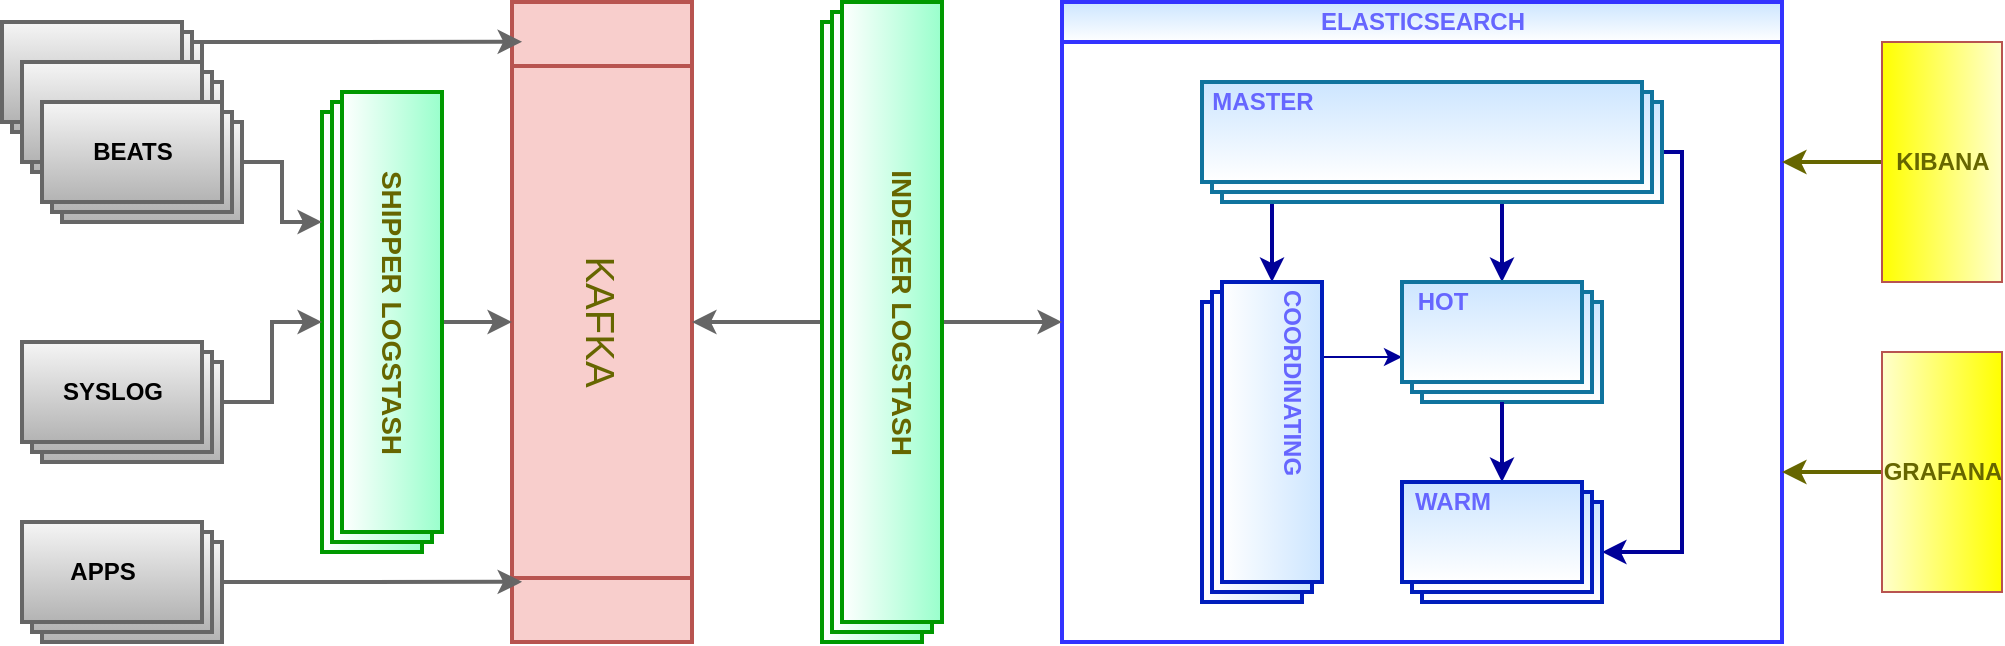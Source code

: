 <mxfile version="14.4.4" type="github">
  <diagram id="R2lEEEUBdFMjLlhIrx00" name="Page-1">
    <mxGraphModel dx="1422" dy="762" grid="1" gridSize="10" guides="1" tooltips="1" connect="1" arrows="1" fold="1" page="1" pageScale="1" pageWidth="1600" pageHeight="900" math="0" shadow="0" extFonts="Permanent Marker^https://fonts.googleapis.com/css?family=Permanent+Marker">
      <root>
        <mxCell id="0" />
        <mxCell id="1" parent="0" />
        <mxCell id="uSduwXZltjfLBemW7_SH-1" value="&lt;span style=&quot;font-size: 20px;&quot;&gt;KAFKA&lt;/span&gt;" style="shape=process;whiteSpace=wrap;html=1;backgroundOutline=1;direction=west;verticalAlign=middle;fontStyle=0;labelBackgroundColor=none;labelBorderColor=none;fillColor=#f8cecc;strokeColor=#b85450;rotation=90;flipV=1;flipH=0;fontSize=20;strokeWidth=2;labelPosition=center;verticalLabelPosition=middle;align=center;fontColor=#666600;" parent="1" vertex="1">
          <mxGeometry x="460" y="315" width="320" height="90" as="geometry" />
        </mxCell>
        <mxCell id="uSduwXZltjfLBemW7_SH-2" value="ELASTICSEARCH" style="swimlane;html=1;startSize=20;horizontal=1;containerType=tree;labelBackgroundColor=none;fillColor=#cce5ff;rounded=0;shadow=0;sketch=0;gradientColor=#ffffff;swimlaneFillColor=none;strokeColor=#3333FF;strokeWidth=2;fontColor=#6666FF;" parent="1" vertex="1">
          <mxGeometry x="850" y="200" width="360" height="320" as="geometry" />
        </mxCell>
        <mxCell id="uSduwXZltjfLBemW7_SH-36" style="edgeStyle=orthogonalEdgeStyle;rounded=0;orthogonalLoop=1;jettySize=auto;html=1;entryX=0;entryY=0;entryDx=0;entryDy=25;entryPerimeter=0;fontColor=#FF3333;strokeColor=#000099;strokeWidth=2;" parent="uSduwXZltjfLBemW7_SH-2" source="uSduwXZltjfLBemW7_SH-19" target="uSduwXZltjfLBemW7_SH-28" edge="1">
          <mxGeometry relative="1" as="geometry">
            <Array as="points">
              <mxPoint x="105" y="110" />
              <mxPoint x="105" y="110" />
            </Array>
          </mxGeometry>
        </mxCell>
        <mxCell id="uSduwXZltjfLBemW7_SH-68" style="edgeStyle=orthogonalEdgeStyle;rounded=0;orthogonalLoop=1;jettySize=auto;html=1;exitX=0;exitY=0;exitDx=120;exitDy=60;exitPerimeter=0;fontColor=#FF3333;strokeColor=#000099;strokeWidth=2;" parent="uSduwXZltjfLBemW7_SH-2" source="uSduwXZltjfLBemW7_SH-19" target="uSduwXZltjfLBemW7_SH-52" edge="1">
          <mxGeometry relative="1" as="geometry">
            <Array as="points">
              <mxPoint x="220" y="100" />
            </Array>
          </mxGeometry>
        </mxCell>
        <mxCell id="uSduwXZltjfLBemW7_SH-69" style="edgeStyle=orthogonalEdgeStyle;rounded=0;orthogonalLoop=1;jettySize=auto;html=1;exitX=0;exitY=0;exitDx=230;exitDy=35;exitPerimeter=0;entryX=0;entryY=0;entryDx=100;entryDy=35;entryPerimeter=0;fontColor=#FF3333;strokeColor=#000099;strokeWidth=2;" parent="uSduwXZltjfLBemW7_SH-2" source="uSduwXZltjfLBemW7_SH-19" target="uSduwXZltjfLBemW7_SH-54" edge="1">
          <mxGeometry relative="1" as="geometry">
            <Array as="points">
              <mxPoint x="310" y="75" />
              <mxPoint x="310" y="275" />
            </Array>
          </mxGeometry>
        </mxCell>
        <mxCell id="uSduwXZltjfLBemW7_SH-19" value="" style="verticalLabelPosition=bottom;verticalAlign=top;html=1;shape=mxgraph.basic.layered_rect;dx=10;outlineConnect=0;labelBackgroundColor=none;labelBorderColor=none;strokeColor=#10739e;strokeWidth=2;fillColor=#CCE5FF;gradientColor=#ffffff;fontStyle=1;fontColor=#6666FF;" parent="uSduwXZltjfLBemW7_SH-2" vertex="1">
          <mxGeometry x="70" y="40" width="230" height="60" as="geometry" />
        </mxCell>
        <mxCell id="uSduwXZltjfLBemW7_SH-67" style="edgeStyle=orthogonalEdgeStyle;rounded=0;orthogonalLoop=1;jettySize=auto;html=1;exitX=0;exitY=0;exitDx=37.5;exitDy=0;exitPerimeter=0;entryX=0;entryY=0;entryDx=0;entryDy=37.5;entryPerimeter=0;fontColor=#FF3333;strokeColor=#000099;" parent="uSduwXZltjfLBemW7_SH-2" source="uSduwXZltjfLBemW7_SH-28" target="uSduwXZltjfLBemW7_SH-52" edge="1">
          <mxGeometry relative="1" as="geometry" />
        </mxCell>
        <mxCell id="uSduwXZltjfLBemW7_SH-28" value="" style="verticalLabelPosition=bottom;verticalAlign=top;html=1;shape=mxgraph.basic.layered_rect;dx=10;outlineConnect=0;labelBackgroundColor=none;fontColor=#ffffff;labelBorderColor=none;direction=south;strokeColor=#001DBC;strokeWidth=2;fillColor=#CCE5FF;gradientColor=#ffffff;" parent="uSduwXZltjfLBemW7_SH-2" vertex="1">
          <mxGeometry x="70" y="140" width="60" height="160" as="geometry" />
        </mxCell>
        <mxCell id="uSduwXZltjfLBemW7_SH-52" value="" style="verticalLabelPosition=bottom;verticalAlign=top;html=1;shape=mxgraph.basic.layered_rect;dx=10;outlineConnect=0;labelBackgroundColor=none;strokeColor=#10739e;strokeWidth=2;fillColor=#CCE5FF;gradientColor=#ffffff;" parent="uSduwXZltjfLBemW7_SH-2" vertex="1">
          <mxGeometry x="170" y="140" width="100" height="60" as="geometry" />
        </mxCell>
        <mxCell id="uSduwXZltjfLBemW7_SH-53" value="" style="edgeStyle=orthogonalEdgeStyle;rounded=0;orthogonalLoop=1;jettySize=auto;html=1;strokeColor=#000099;strokeWidth=2;" parent="uSduwXZltjfLBemW7_SH-2" source="uSduwXZltjfLBemW7_SH-52" target="uSduwXZltjfLBemW7_SH-54" edge="1">
          <mxGeometry relative="1" as="geometry" />
        </mxCell>
        <mxCell id="uSduwXZltjfLBemW7_SH-54" value="" style="verticalLabelPosition=bottom;verticalAlign=top;html=1;shape=mxgraph.basic.layered_rect;dx=10;outlineConnect=0;labelBackgroundColor=none;fontColor=#ffffff;strokeWidth=2;strokeColor=#001DBC;fillColor=#CCE5FF;gradientColor=#ffffff;" parent="uSduwXZltjfLBemW7_SH-2" vertex="1">
          <mxGeometry x="170" y="240" width="100" height="60" as="geometry" />
        </mxCell>
        <mxCell id="uSduwXZltjfLBemW7_SH-75" value="COORDINATING" style="text;html=1;align=center;verticalAlign=middle;resizable=0;points=[];autosize=1;rotation=90;fontColor=#6666FF;fontStyle=1" parent="uSduwXZltjfLBemW7_SH-2" vertex="1">
          <mxGeometry x="60" y="180" width="110" height="20" as="geometry" />
        </mxCell>
        <mxCell id="uSduwXZltjfLBemW7_SH-88" value="HOT" style="text;html=1;align=center;verticalAlign=middle;resizable=0;points=[];autosize=1;fontColor=#6666FF;fontStyle=1" parent="uSduwXZltjfLBemW7_SH-2" vertex="1">
          <mxGeometry x="170" y="140" width="40" height="20" as="geometry" />
        </mxCell>
        <mxCell id="uSduwXZltjfLBemW7_SH-89" value="WARM" style="text;html=1;align=center;verticalAlign=middle;resizable=0;points=[];autosize=1;fontColor=#6666FF;fontStyle=1" parent="uSduwXZltjfLBemW7_SH-2" vertex="1">
          <mxGeometry x="170" y="240" width="50" height="20" as="geometry" />
        </mxCell>
        <mxCell id="uSduwXZltjfLBemW7_SH-90" value="MASTER" style="text;html=1;align=center;verticalAlign=middle;resizable=0;points=[];autosize=1;fontColor=#6666FF;fontStyle=1" parent="uSduwXZltjfLBemW7_SH-2" vertex="1">
          <mxGeometry x="65" y="40" width="70" height="20" as="geometry" />
        </mxCell>
        <mxCell id="wwj9QO_b-XbSle_AMWVH-4" style="edgeStyle=orthogonalEdgeStyle;rounded=0;orthogonalLoop=1;jettySize=auto;html=1;entryX=1;entryY=0.25;entryDx=0;entryDy=0;fontColor=#666600;strokeColor=#666600;strokeWidth=2;" parent="1" source="wwj9QO_b-XbSle_AMWVH-1" target="uSduwXZltjfLBemW7_SH-2" edge="1">
          <mxGeometry relative="1" as="geometry" />
        </mxCell>
        <mxCell id="wwj9QO_b-XbSle_AMWVH-1" value="KIBANA" style="verticalLabelPosition=middle;verticalAlign=middle;shape=mxgraph.basic.rect;fillColor2=none;strokeWidth=1;size=20;indent=5;rounded=0;shadow=0;labelBackgroundColor=none;sketch=0;rotation=90;horizontal=0;labelPosition=center;align=center;html=1;strokeColor=#b85450;fillColor=#FFFF00;gradientDirection=north;gradientColor=#FFFFCC;fontColor=#666600;fontStyle=1;rotatable=0;" parent="1" vertex="1">
          <mxGeometry x="1230" y="250" width="120" height="60" as="geometry" />
        </mxCell>
        <mxCell id="wwj9QO_b-XbSle_AMWVH-5" style="edgeStyle=orthogonalEdgeStyle;rounded=0;orthogonalLoop=1;jettySize=auto;html=1;fontColor=#666600;strokeColor=#666600;strokeWidth=2;" parent="1" source="wwj9QO_b-XbSle_AMWVH-3" edge="1">
          <mxGeometry relative="1" as="geometry">
            <mxPoint x="1210" y="435" as="targetPoint" />
          </mxGeometry>
        </mxCell>
        <mxCell id="wwj9QO_b-XbSle_AMWVH-3" value="GRAFANA" style="verticalLabelPosition=middle;verticalAlign=middle;shape=mxgraph.basic.rect;fillColor2=none;strokeWidth=1;size=20;indent=5;rounded=0;shadow=0;labelBackgroundColor=none;sketch=0;rotation=90;horizontal=0;labelPosition=center;align=center;html=1;strokeColor=#b85450;fillColor=#FFFF00;gradientDirection=north;gradientColor=#FFFFCC;fontStyle=1;fontColor=#666600;direction=west;perimeterSpacing=0;snapToPoint=0;portConstraintRotation=0;metaEdit=0;backgroundOutline=0;rotatable=0;" parent="1" vertex="1">
          <mxGeometry x="1230" y="405" width="120" height="60" as="geometry" />
        </mxCell>
        <mxCell id="wwj9QO_b-XbSle_AMWVH-21" style="edgeStyle=orthogonalEdgeStyle;rounded=0;orthogonalLoop=1;jettySize=auto;html=1;entryX=0.5;entryY=1;entryDx=0;entryDy=0;strokeColor=#666666;strokeWidth=2;fontSize=20;fontColor=#00CC00;fillColor=#f5f5f5;" parent="1" source="wwj9QO_b-XbSle_AMWVH-17" target="uSduwXZltjfLBemW7_SH-1" edge="1">
          <mxGeometry relative="1" as="geometry" />
        </mxCell>
        <mxCell id="wwj9QO_b-XbSle_AMWVH-22" style="edgeStyle=orthogonalEdgeStyle;rounded=0;orthogonalLoop=1;jettySize=auto;html=1;entryX=0;entryY=0.5;entryDx=0;entryDy=0;strokeColor=#666666;strokeWidth=2;fontSize=20;fontColor=#00CC00;fillColor=#f5f5f5;" parent="1" source="wwj9QO_b-XbSle_AMWVH-17" target="uSduwXZltjfLBemW7_SH-2" edge="1">
          <mxGeometry relative="1" as="geometry" />
        </mxCell>
        <mxCell id="wwj9QO_b-XbSle_AMWVH-17" value="" style="verticalLabelPosition=bottom;verticalAlign=top;html=1;shape=mxgraph.basic.layered_rect;dx=10;outlineConnect=0;labelBackgroundColor=none;fontColor=#ffffff;labelBorderColor=none;direction=south;strokeWidth=2;gradientColor=#ffffff;fillColor=#99FFCC;strokeColor=#009900;" parent="1" vertex="1">
          <mxGeometry x="730" y="200" width="60" height="320" as="geometry" />
        </mxCell>
        <mxCell id="wwj9QO_b-XbSle_AMWVH-20" style="edgeStyle=orthogonalEdgeStyle;rounded=0;orthogonalLoop=1;jettySize=auto;html=1;entryX=0.5;entryY=0;entryDx=0;entryDy=0;strokeColor=#666666;strokeWidth=2;fontSize=20;fontColor=#00CC00;fillColor=#f5f5f5;" parent="1" source="wwj9QO_b-XbSle_AMWVH-18" target="uSduwXZltjfLBemW7_SH-1" edge="1">
          <mxGeometry relative="1" as="geometry" />
        </mxCell>
        <mxCell id="wwj9QO_b-XbSle_AMWVH-18" value="" style="verticalLabelPosition=bottom;verticalAlign=top;html=1;shape=mxgraph.basic.layered_rect;dx=10;outlineConnect=0;labelBackgroundColor=none;fontColor=#ffffff;labelBorderColor=none;direction=south;strokeWidth=2;gradientColor=#ffffff;fillColor=#99FFCC;strokeColor=#009900;" parent="1" vertex="1">
          <mxGeometry x="480" y="245" width="60" height="230" as="geometry" />
        </mxCell>
        <mxCell id="wwj9QO_b-XbSle_AMWVH-23" value="SHIPPER LOGSTASH" style="text;html=1;align=center;verticalAlign=middle;resizable=0;points=[];autosize=1;fontSize=14;rotation=90;fontColor=#666600;fontStyle=1" parent="1" vertex="1">
          <mxGeometry x="435" y="345" width="160" height="20" as="geometry" />
        </mxCell>
        <mxCell id="wwj9QO_b-XbSle_AMWVH-24" value="INDEXER LOGSTASH" style="text;html=1;align=center;verticalAlign=middle;resizable=0;points=[];autosize=1;fontSize=14;rotation=90;fontColor=#666600;fontStyle=1" parent="1" vertex="1">
          <mxGeometry x="690" y="345" width="160" height="20" as="geometry" />
        </mxCell>
        <mxCell id="wwj9QO_b-XbSle_AMWVH-36" style="edgeStyle=orthogonalEdgeStyle;rounded=0;orthogonalLoop=1;jettySize=auto;html=1;entryX=0.094;entryY=0.944;entryDx=0;entryDy=0;entryPerimeter=0;strokeColor=#666666;strokeWidth=2;fontSize=20;fontColor=#000000;gradientColor=#b3b3b3;fillColor=#f5f5f5;" parent="1" source="wwj9QO_b-XbSle_AMWVH-32" target="uSduwXZltjfLBemW7_SH-1" edge="1">
          <mxGeometry relative="1" as="geometry" />
        </mxCell>
        <mxCell id="wwj9QO_b-XbSle_AMWVH-32" value="" style="verticalLabelPosition=bottom;verticalAlign=top;html=1;shape=mxgraph.basic.layered_rect;dx=10;outlineConnect=0;rounded=0;shadow=0;labelBackgroundColor=none;sketch=0;strokeColor=#666666;strokeWidth=2;fillColor=#f5f5f5;gradientColor=#b3b3b3;fontSize=20;" parent="1" vertex="1">
          <mxGeometry x="330" y="460" width="100" height="60" as="geometry" />
        </mxCell>
        <mxCell id="wwj9QO_b-XbSle_AMWVH-33" value="APPS" style="text;html=1;align=center;verticalAlign=middle;resizable=0;points=[];autosize=1;fontSize=12;fontStyle=1" parent="1" vertex="1">
          <mxGeometry x="345" y="475" width="50" height="20" as="geometry" />
        </mxCell>
        <mxCell id="wwj9QO_b-XbSle_AMWVH-42" style="edgeStyle=orthogonalEdgeStyle;rounded=0;orthogonalLoop=1;jettySize=auto;html=1;strokeColor=#666666;strokeWidth=2;fontSize=20;fontColor=#000000;gradientColor=#b3b3b3;fillColor=#f5f5f5;" parent="1" source="wwj9QO_b-XbSle_AMWVH-37" target="wwj9QO_b-XbSle_AMWVH-18" edge="1">
          <mxGeometry relative="1" as="geometry" />
        </mxCell>
        <mxCell id="wwj9QO_b-XbSle_AMWVH-37" value="" style="verticalLabelPosition=bottom;verticalAlign=top;html=1;shape=mxgraph.basic.layered_rect;dx=10;outlineConnect=0;rounded=0;shadow=0;labelBackgroundColor=none;sketch=0;strokeColor=#666666;strokeWidth=2;fillColor=#f5f5f5;gradientColor=#b3b3b3;fontSize=20;" parent="1" vertex="1">
          <mxGeometry x="330" y="370" width="100" height="60" as="geometry" />
        </mxCell>
        <mxCell id="wwj9QO_b-XbSle_AMWVH-50" style="edgeStyle=orthogonalEdgeStyle;rounded=0;orthogonalLoop=1;jettySize=auto;html=1;exitX=0;exitY=0;exitDx=100;exitDy=10;exitPerimeter=0;entryX=0.938;entryY=0.944;entryDx=0;entryDy=0;entryPerimeter=0;strokeColor=#666666;strokeWidth=2;fontSize=20;fontColor=#000000;gradientColor=#b3b3b3;fillColor=#f5f5f5;" parent="1" source="wwj9QO_b-XbSle_AMWVH-38" target="uSduwXZltjfLBemW7_SH-1" edge="1">
          <mxGeometry relative="1" as="geometry" />
        </mxCell>
        <mxCell id="wwj9QO_b-XbSle_AMWVH-38" value="" style="verticalLabelPosition=bottom;verticalAlign=top;html=1;shape=mxgraph.basic.layered_rect;dx=10;outlineConnect=0;rounded=0;shadow=0;labelBackgroundColor=none;sketch=0;strokeColor=#666666;strokeWidth=2;fillColor=#f5f5f5;gradientColor=#b3b3b3;fontSize=20;" parent="1" vertex="1">
          <mxGeometry x="320" y="210" width="100" height="60" as="geometry" />
        </mxCell>
        <mxCell id="wwj9QO_b-XbSle_AMWVH-39" value="" style="verticalLabelPosition=bottom;verticalAlign=top;html=1;shape=mxgraph.basic.layered_rect;dx=10;outlineConnect=0;rounded=0;shadow=0;labelBackgroundColor=none;sketch=0;strokeColor=#666666;strokeWidth=2;fillColor=#f5f5f5;gradientColor=#b3b3b3;fontSize=20;" parent="1" vertex="1">
          <mxGeometry x="330" y="230" width="100" height="60" as="geometry" />
        </mxCell>
        <mxCell id="8VmfA-hr0g4hkEOrzply-1" style="edgeStyle=orthogonalEdgeStyle;rounded=0;orthogonalLoop=1;jettySize=auto;html=1;entryX=0;entryY=0;entryDx=65;entryDy=60;entryPerimeter=0;fontColor=#666600;fillColor=#f5f5f5;strokeColor=#666666;strokeWidth=2;" edge="1" parent="1" source="wwj9QO_b-XbSle_AMWVH-40" target="wwj9QO_b-XbSle_AMWVH-18">
          <mxGeometry relative="1" as="geometry" />
        </mxCell>
        <mxCell id="wwj9QO_b-XbSle_AMWVH-40" value="" style="verticalLabelPosition=bottom;verticalAlign=top;html=1;shape=mxgraph.basic.layered_rect;dx=10;outlineConnect=0;rounded=0;shadow=0;labelBackgroundColor=none;sketch=0;strokeColor=#666666;strokeWidth=2;fillColor=#f5f5f5;gradientColor=#b3b3b3;fontSize=20;" parent="1" vertex="1">
          <mxGeometry x="340" y="250" width="100" height="60" as="geometry" />
        </mxCell>
        <mxCell id="wwj9QO_b-XbSle_AMWVH-41" value="SYSLOG" style="text;html=1;align=center;verticalAlign=middle;resizable=0;points=[];autosize=1;fontSize=12;fontStyle=1" parent="1" vertex="1">
          <mxGeometry x="340" y="385" width="70" height="20" as="geometry" />
        </mxCell>
        <mxCell id="wwj9QO_b-XbSle_AMWVH-43" value="BEATS" style="text;html=1;align=center;verticalAlign=middle;resizable=0;points=[];autosize=1;fontSize=12;fontStyle=1" parent="1" vertex="1">
          <mxGeometry x="355" y="265" width="60" height="20" as="geometry" />
        </mxCell>
      </root>
    </mxGraphModel>
  </diagram>
</mxfile>
